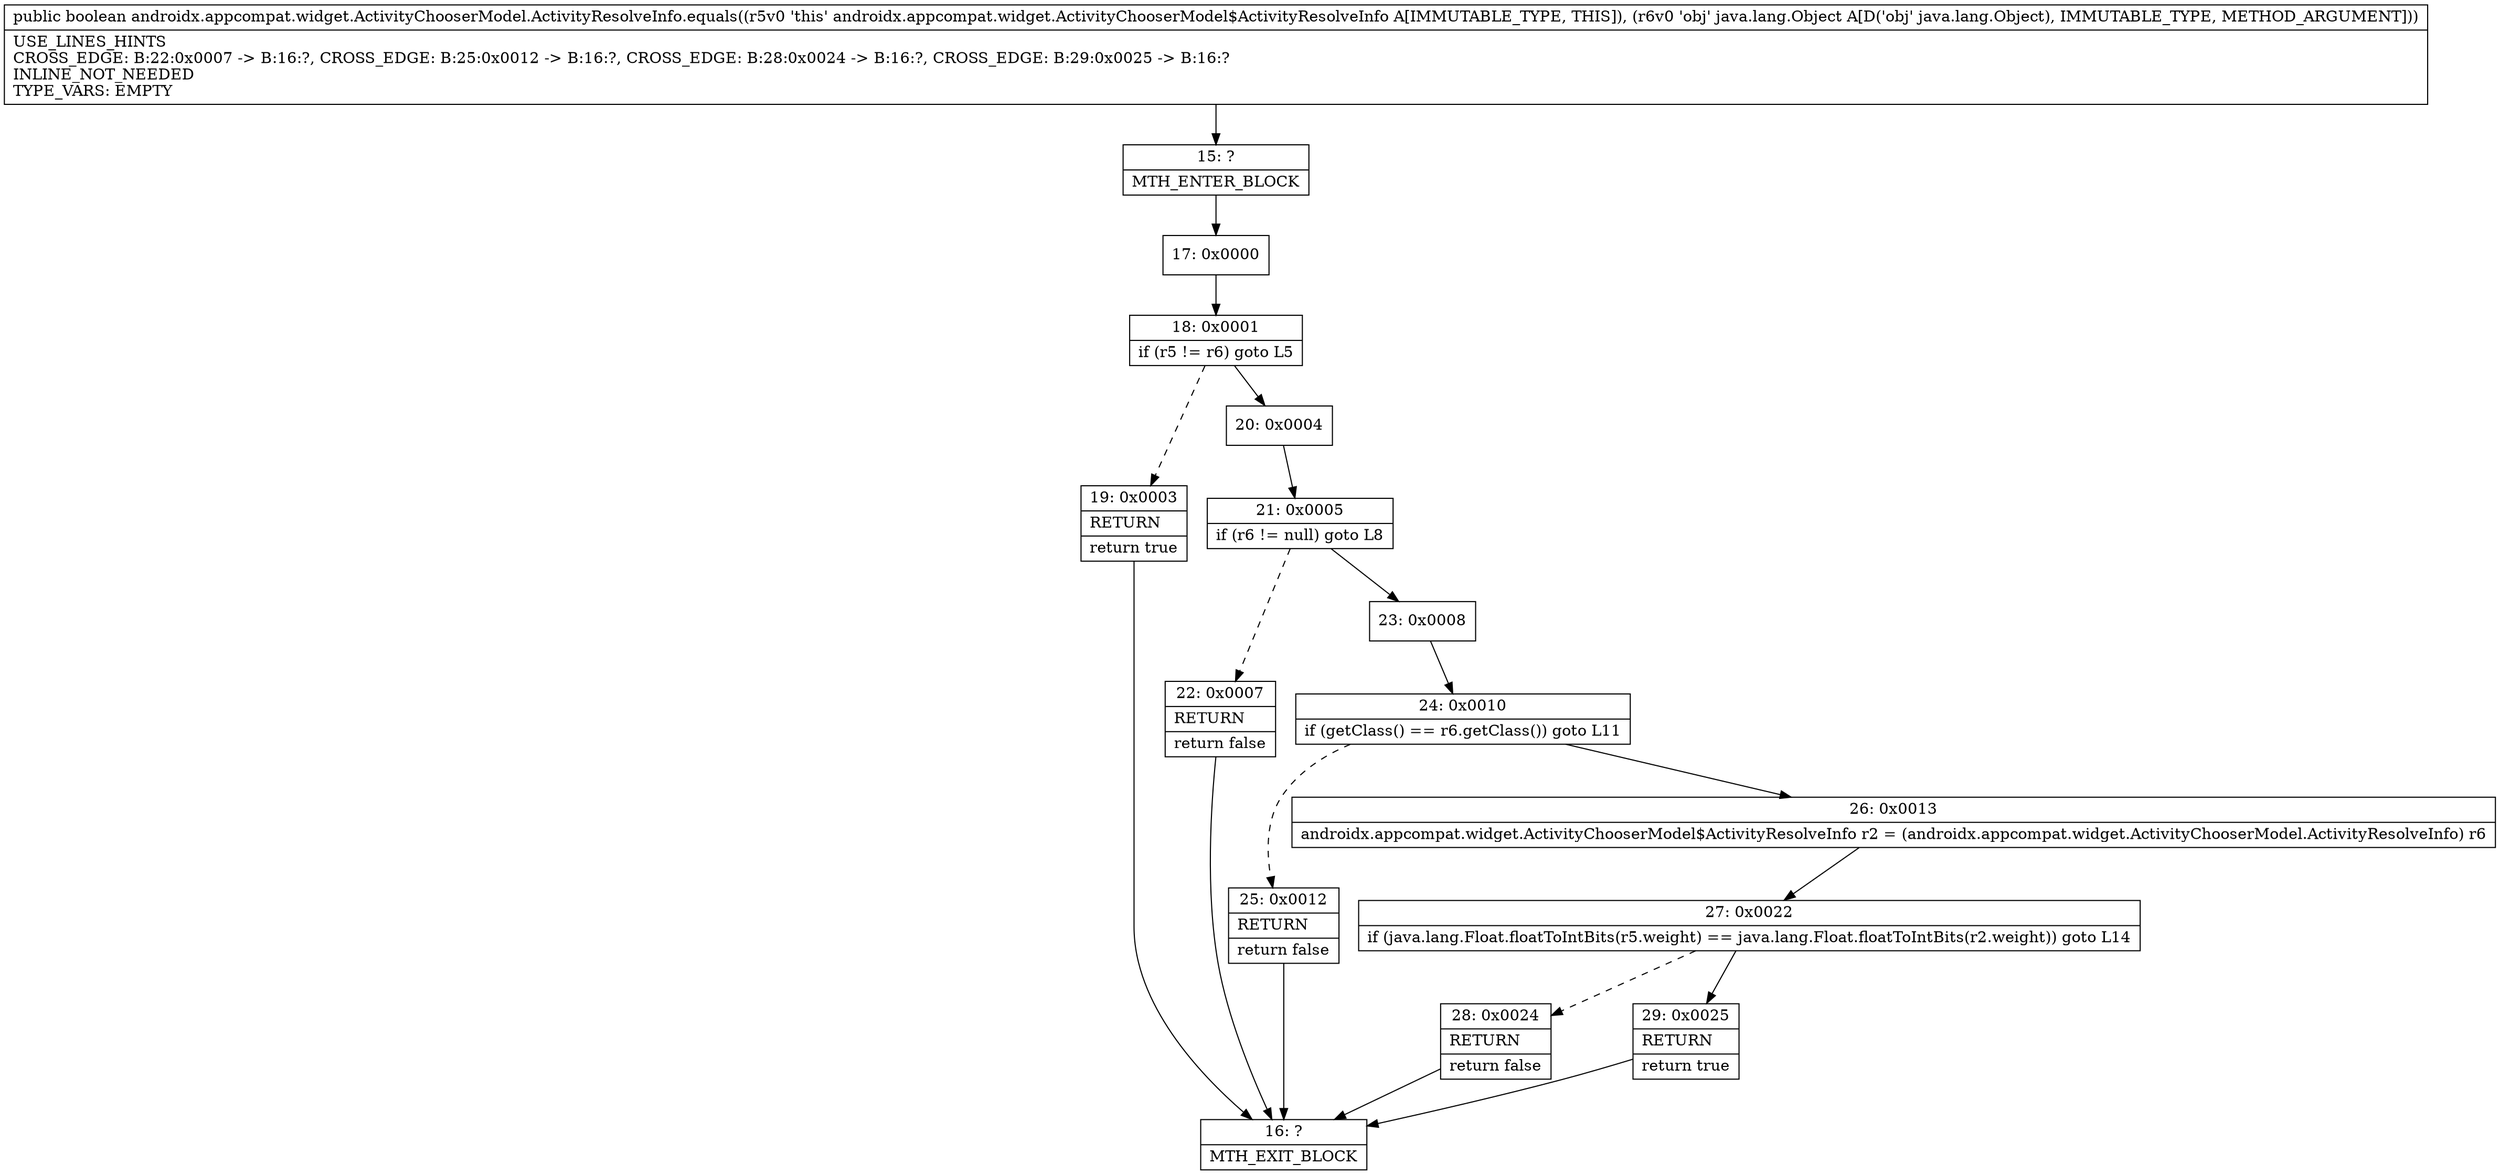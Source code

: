 digraph "CFG forandroidx.appcompat.widget.ActivityChooserModel.ActivityResolveInfo.equals(Ljava\/lang\/Object;)Z" {
Node_15 [shape=record,label="{15\:\ ?|MTH_ENTER_BLOCK\l}"];
Node_17 [shape=record,label="{17\:\ 0x0000}"];
Node_18 [shape=record,label="{18\:\ 0x0001|if (r5 != r6) goto L5\l}"];
Node_19 [shape=record,label="{19\:\ 0x0003|RETURN\l|return true\l}"];
Node_16 [shape=record,label="{16\:\ ?|MTH_EXIT_BLOCK\l}"];
Node_20 [shape=record,label="{20\:\ 0x0004}"];
Node_21 [shape=record,label="{21\:\ 0x0005|if (r6 != null) goto L8\l}"];
Node_22 [shape=record,label="{22\:\ 0x0007|RETURN\l|return false\l}"];
Node_23 [shape=record,label="{23\:\ 0x0008}"];
Node_24 [shape=record,label="{24\:\ 0x0010|if (getClass() == r6.getClass()) goto L11\l}"];
Node_25 [shape=record,label="{25\:\ 0x0012|RETURN\l|return false\l}"];
Node_26 [shape=record,label="{26\:\ 0x0013|androidx.appcompat.widget.ActivityChooserModel$ActivityResolveInfo r2 = (androidx.appcompat.widget.ActivityChooserModel.ActivityResolveInfo) r6\l}"];
Node_27 [shape=record,label="{27\:\ 0x0022|if (java.lang.Float.floatToIntBits(r5.weight) == java.lang.Float.floatToIntBits(r2.weight)) goto L14\l}"];
Node_28 [shape=record,label="{28\:\ 0x0024|RETURN\l|return false\l}"];
Node_29 [shape=record,label="{29\:\ 0x0025|RETURN\l|return true\l}"];
MethodNode[shape=record,label="{public boolean androidx.appcompat.widget.ActivityChooserModel.ActivityResolveInfo.equals((r5v0 'this' androidx.appcompat.widget.ActivityChooserModel$ActivityResolveInfo A[IMMUTABLE_TYPE, THIS]), (r6v0 'obj' java.lang.Object A[D('obj' java.lang.Object), IMMUTABLE_TYPE, METHOD_ARGUMENT]))  | USE_LINES_HINTS\lCROSS_EDGE: B:22:0x0007 \-\> B:16:?, CROSS_EDGE: B:25:0x0012 \-\> B:16:?, CROSS_EDGE: B:28:0x0024 \-\> B:16:?, CROSS_EDGE: B:29:0x0025 \-\> B:16:?\lINLINE_NOT_NEEDED\lTYPE_VARS: EMPTY\l}"];
MethodNode -> Node_15;Node_15 -> Node_17;
Node_17 -> Node_18;
Node_18 -> Node_19[style=dashed];
Node_18 -> Node_20;
Node_19 -> Node_16;
Node_20 -> Node_21;
Node_21 -> Node_22[style=dashed];
Node_21 -> Node_23;
Node_22 -> Node_16;
Node_23 -> Node_24;
Node_24 -> Node_25[style=dashed];
Node_24 -> Node_26;
Node_25 -> Node_16;
Node_26 -> Node_27;
Node_27 -> Node_28[style=dashed];
Node_27 -> Node_29;
Node_28 -> Node_16;
Node_29 -> Node_16;
}

